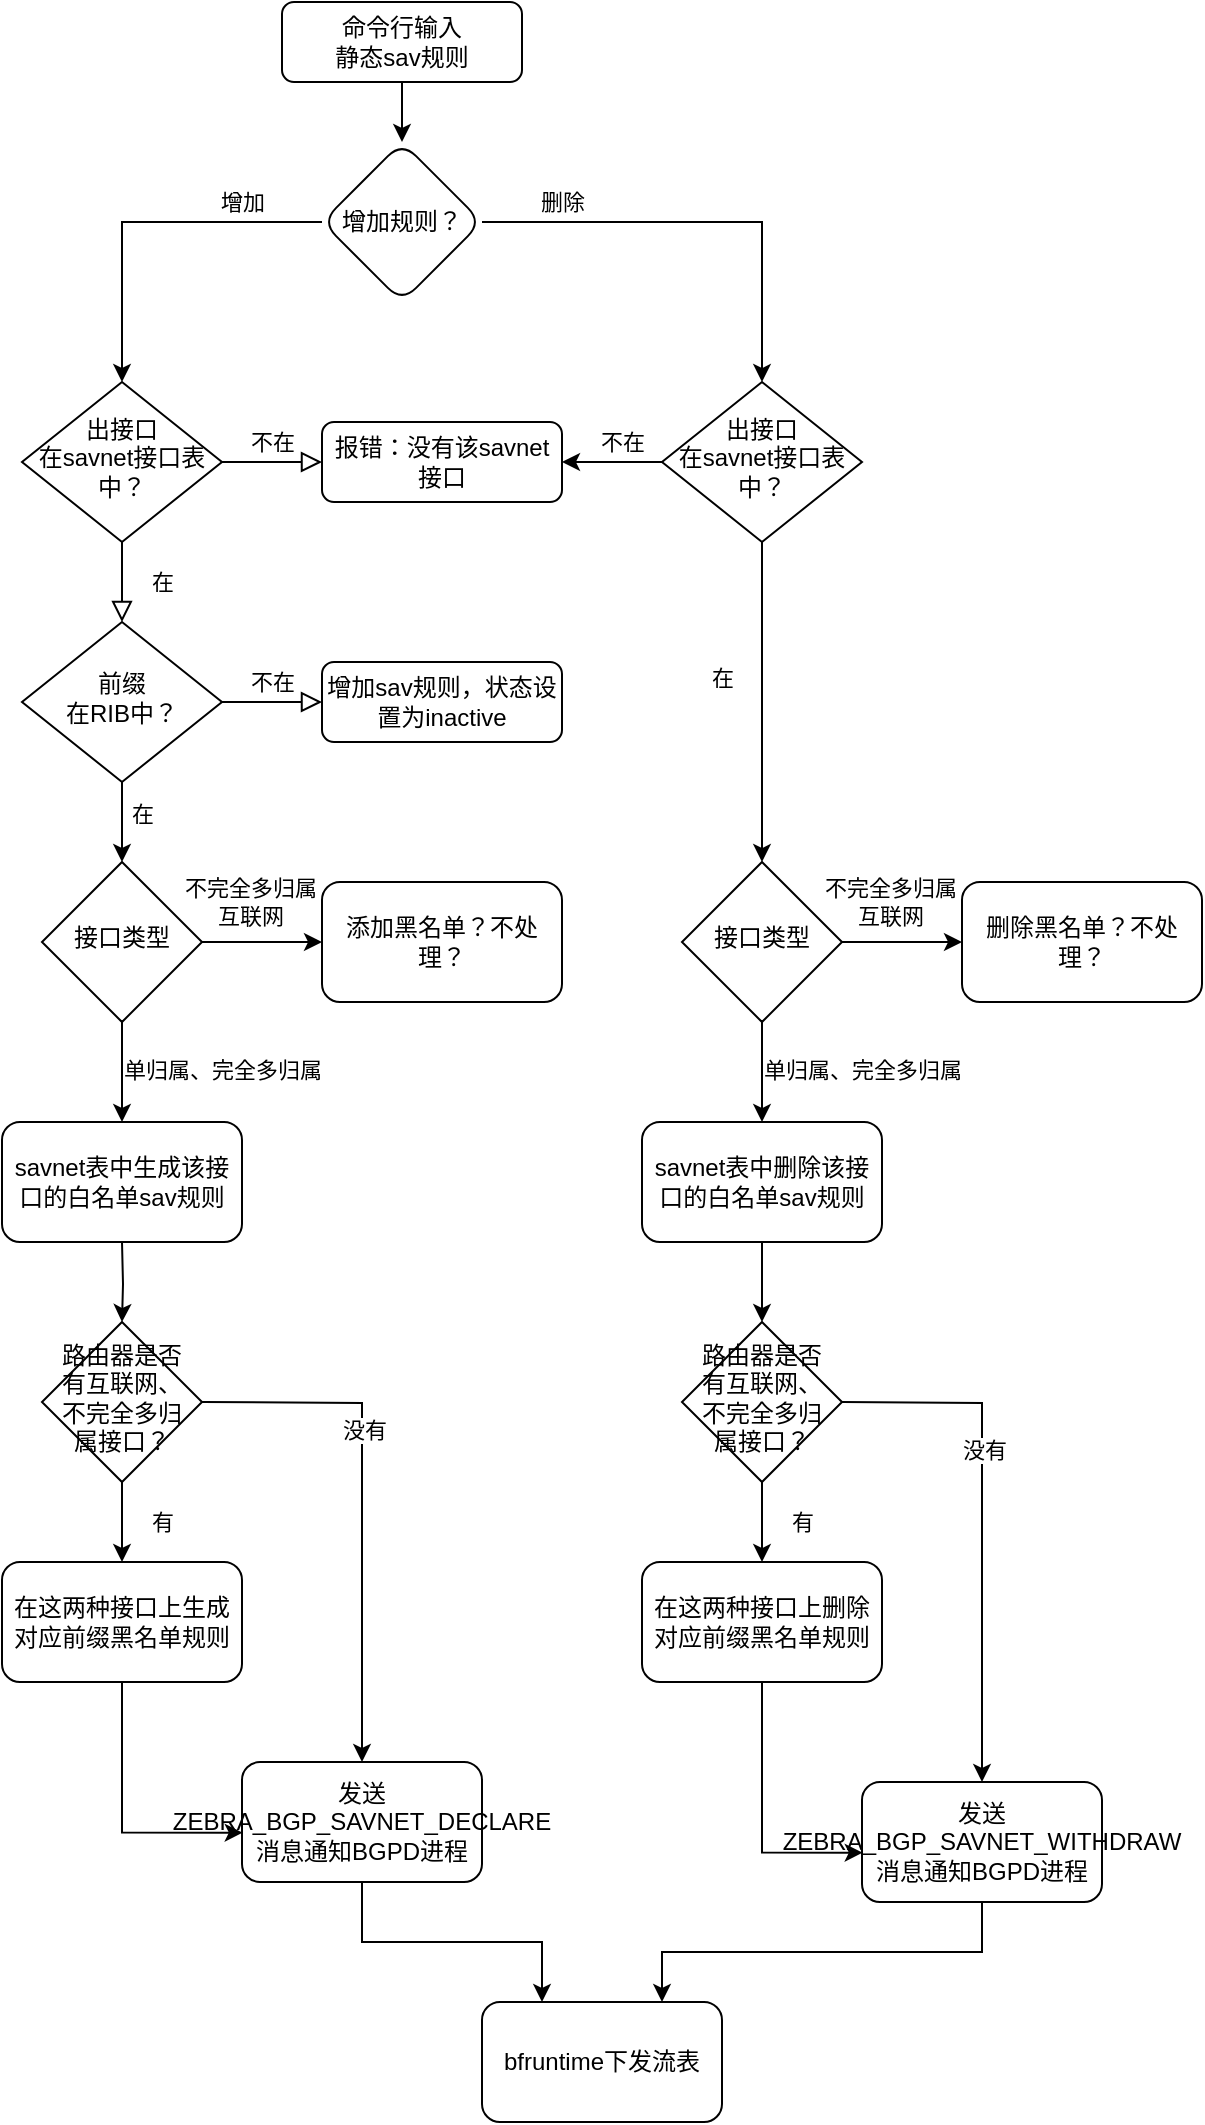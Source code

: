 <mxfile version="23.0.0" type="github" pages="4">
  <diagram id="C5RBs43oDa-KdzZeNtuy" name="Page-1">
    <mxGraphModel dx="1185" dy="1796" grid="1" gridSize="10" guides="1" tooltips="1" connect="1" arrows="1" fold="1" page="1" pageScale="1" pageWidth="827" pageHeight="1169" math="0" shadow="0">
      <root>
        <mxCell id="WIyWlLk6GJQsqaUBKTNV-0" />
        <mxCell id="WIyWlLk6GJQsqaUBKTNV-1" parent="WIyWlLk6GJQsqaUBKTNV-0" />
        <mxCell id="sOkfHLoV4uFdZrz1ryZe-4" value="" style="edgeStyle=orthogonalEdgeStyle;rounded=0;orthogonalLoop=1;jettySize=auto;html=1;" parent="WIyWlLk6GJQsqaUBKTNV-1" source="WIyWlLk6GJQsqaUBKTNV-3" target="sOkfHLoV4uFdZrz1ryZe-3" edge="1">
          <mxGeometry relative="1" as="geometry" />
        </mxCell>
        <mxCell id="WIyWlLk6GJQsqaUBKTNV-3" value="命令行输入&lt;br&gt;静态sav规则" style="rounded=1;whiteSpace=wrap;html=1;fontSize=12;glass=0;strokeWidth=1;shadow=0;" parent="WIyWlLk6GJQsqaUBKTNV-1" vertex="1">
          <mxGeometry x="160" y="-20" width="120" height="40" as="geometry" />
        </mxCell>
        <mxCell id="WIyWlLk6GJQsqaUBKTNV-4" value="在" style="rounded=0;html=1;jettySize=auto;orthogonalLoop=1;fontSize=11;endArrow=block;endFill=0;endSize=8;strokeWidth=1;shadow=0;labelBackgroundColor=none;edgeStyle=orthogonalEdgeStyle;" parent="WIyWlLk6GJQsqaUBKTNV-1" source="WIyWlLk6GJQsqaUBKTNV-6" target="WIyWlLk6GJQsqaUBKTNV-10" edge="1">
          <mxGeometry y="20" relative="1" as="geometry">
            <mxPoint as="offset" />
          </mxGeometry>
        </mxCell>
        <mxCell id="WIyWlLk6GJQsqaUBKTNV-5" value="不在" style="edgeStyle=orthogonalEdgeStyle;rounded=0;html=1;jettySize=auto;orthogonalLoop=1;fontSize=11;endArrow=block;endFill=0;endSize=8;strokeWidth=1;shadow=0;labelBackgroundColor=none;" parent="WIyWlLk6GJQsqaUBKTNV-1" source="WIyWlLk6GJQsqaUBKTNV-6" target="WIyWlLk6GJQsqaUBKTNV-7" edge="1">
          <mxGeometry y="10" relative="1" as="geometry">
            <mxPoint as="offset" />
          </mxGeometry>
        </mxCell>
        <mxCell id="WIyWlLk6GJQsqaUBKTNV-6" value="出接口&lt;br&gt;在savnet接口表中？" style="rhombus;whiteSpace=wrap;html=1;shadow=0;fontFamily=Helvetica;fontSize=12;align=center;strokeWidth=1;spacing=6;spacingTop=-4;" parent="WIyWlLk6GJQsqaUBKTNV-1" vertex="1">
          <mxGeometry x="30" y="170" width="100" height="80" as="geometry" />
        </mxCell>
        <mxCell id="WIyWlLk6GJQsqaUBKTNV-7" value="报错：没有该savnet接口" style="rounded=1;whiteSpace=wrap;html=1;fontSize=12;glass=0;strokeWidth=1;shadow=0;" parent="WIyWlLk6GJQsqaUBKTNV-1" vertex="1">
          <mxGeometry x="180" y="190" width="120" height="40" as="geometry" />
        </mxCell>
        <mxCell id="WIyWlLk6GJQsqaUBKTNV-9" value="不在" style="edgeStyle=orthogonalEdgeStyle;rounded=0;html=1;jettySize=auto;orthogonalLoop=1;fontSize=11;endArrow=block;endFill=0;endSize=8;strokeWidth=1;shadow=0;labelBackgroundColor=none;" parent="WIyWlLk6GJQsqaUBKTNV-1" source="WIyWlLk6GJQsqaUBKTNV-10" target="WIyWlLk6GJQsqaUBKTNV-12" edge="1">
          <mxGeometry y="10" relative="1" as="geometry">
            <mxPoint as="offset" />
          </mxGeometry>
        </mxCell>
        <mxCell id="zvvp0phdEBOQ2-SjyJMt-3" value="" style="edgeStyle=orthogonalEdgeStyle;rounded=0;orthogonalLoop=1;jettySize=auto;html=1;" edge="1" parent="WIyWlLk6GJQsqaUBKTNV-1" source="WIyWlLk6GJQsqaUBKTNV-10" target="zvvp0phdEBOQ2-SjyJMt-2">
          <mxGeometry relative="1" as="geometry" />
        </mxCell>
        <mxCell id="zvvp0phdEBOQ2-SjyJMt-4" value="在" style="edgeLabel;html=1;align=center;verticalAlign=middle;resizable=0;points=[];" vertex="1" connectable="0" parent="zvvp0phdEBOQ2-SjyJMt-3">
          <mxGeometry x="-0.192" y="3" relative="1" as="geometry">
            <mxPoint x="7" as="offset" />
          </mxGeometry>
        </mxCell>
        <mxCell id="WIyWlLk6GJQsqaUBKTNV-10" value="前缀&lt;br&gt;在RIB中？" style="rhombus;whiteSpace=wrap;html=1;shadow=0;fontFamily=Helvetica;fontSize=12;align=center;strokeWidth=1;spacing=6;spacingTop=-4;" parent="WIyWlLk6GJQsqaUBKTNV-1" vertex="1">
          <mxGeometry x="30" y="290" width="100" height="80" as="geometry" />
        </mxCell>
        <mxCell id="WIyWlLk6GJQsqaUBKTNV-12" value="增加sav规则，状态设置为inactive" style="rounded=1;whiteSpace=wrap;html=1;fontSize=12;glass=0;strokeWidth=1;shadow=0;" parent="WIyWlLk6GJQsqaUBKTNV-1" vertex="1">
          <mxGeometry x="180" y="310" width="120" height="40" as="geometry" />
        </mxCell>
        <mxCell id="sOkfHLoV4uFdZrz1ryZe-5" value="增加" style="edgeStyle=orthogonalEdgeStyle;rounded=0;orthogonalLoop=1;jettySize=auto;html=1;entryX=0.5;entryY=0;entryDx=0;entryDy=0;" parent="WIyWlLk6GJQsqaUBKTNV-1" source="sOkfHLoV4uFdZrz1ryZe-3" target="WIyWlLk6GJQsqaUBKTNV-6" edge="1">
          <mxGeometry x="-0.556" y="-10" relative="1" as="geometry">
            <mxPoint as="offset" />
          </mxGeometry>
        </mxCell>
        <mxCell id="sOkfHLoV4uFdZrz1ryZe-8" value="" style="edgeStyle=orthogonalEdgeStyle;rounded=0;orthogonalLoop=1;jettySize=auto;html=1;entryX=0.5;entryY=0;entryDx=0;entryDy=0;" parent="WIyWlLk6GJQsqaUBKTNV-1" source="sOkfHLoV4uFdZrz1ryZe-3" target="sOkfHLoV4uFdZrz1ryZe-11" edge="1">
          <mxGeometry relative="1" as="geometry">
            <mxPoint x="460.029" y="170" as="targetPoint" />
          </mxGeometry>
        </mxCell>
        <mxCell id="sOkfHLoV4uFdZrz1ryZe-9" value="删除" style="edgeLabel;html=1;align=center;verticalAlign=middle;resizable=0;points=[];" parent="sOkfHLoV4uFdZrz1ryZe-8" vertex="1" connectable="0">
          <mxGeometry x="-0.04" y="1" relative="1" as="geometry">
            <mxPoint x="-66" y="-9" as="offset" />
          </mxGeometry>
        </mxCell>
        <mxCell id="sOkfHLoV4uFdZrz1ryZe-3" value="增加规则？" style="rhombus;whiteSpace=wrap;html=1;rounded=1;glass=0;strokeWidth=1;shadow=0;" parent="WIyWlLk6GJQsqaUBKTNV-1" vertex="1">
          <mxGeometry x="180" y="50" width="80" height="80" as="geometry" />
        </mxCell>
        <mxCell id="sOkfHLoV4uFdZrz1ryZe-15" value="" style="edgeStyle=orthogonalEdgeStyle;rounded=0;orthogonalLoop=1;jettySize=auto;html=1;" parent="WIyWlLk6GJQsqaUBKTNV-1" source="sOkfHLoV4uFdZrz1ryZe-11" target="WIyWlLk6GJQsqaUBKTNV-7" edge="1">
          <mxGeometry relative="1" as="geometry" />
        </mxCell>
        <mxCell id="zvvp0phdEBOQ2-SjyJMt-5" value="不在" style="edgeLabel;html=1;align=center;verticalAlign=middle;resizable=0;points=[];" vertex="1" connectable="0" parent="sOkfHLoV4uFdZrz1ryZe-15">
          <mxGeometry x="-0.32" y="1" relative="1" as="geometry">
            <mxPoint x="-3" y="-11" as="offset" />
          </mxGeometry>
        </mxCell>
        <mxCell id="zvvp0phdEBOQ2-SjyJMt-36" style="edgeStyle=orthogonalEdgeStyle;rounded=0;orthogonalLoop=1;jettySize=auto;html=1;exitX=0.5;exitY=1;exitDx=0;exitDy=0;entryX=0.5;entryY=0;entryDx=0;entryDy=0;" edge="1" parent="WIyWlLk6GJQsqaUBKTNV-1" source="sOkfHLoV4uFdZrz1ryZe-11" target="zvvp0phdEBOQ2-SjyJMt-35">
          <mxGeometry relative="1" as="geometry" />
        </mxCell>
        <mxCell id="zvvp0phdEBOQ2-SjyJMt-37" value="在" style="edgeLabel;html=1;align=center;verticalAlign=middle;resizable=0;points=[];" vertex="1" connectable="0" parent="zvvp0phdEBOQ2-SjyJMt-36">
          <mxGeometry x="-0.148" relative="1" as="geometry">
            <mxPoint x="-20" as="offset" />
          </mxGeometry>
        </mxCell>
        <mxCell id="sOkfHLoV4uFdZrz1ryZe-11" value="出接口&lt;br&gt;在savnet接口表中？" style="rhombus;whiteSpace=wrap;html=1;shadow=0;fontFamily=Helvetica;fontSize=12;align=center;strokeWidth=1;spacing=6;spacingTop=-4;" parent="WIyWlLk6GJQsqaUBKTNV-1" vertex="1">
          <mxGeometry x="350" y="170" width="100" height="80" as="geometry" />
        </mxCell>
        <mxCell id="zvvp0phdEBOQ2-SjyJMt-7" value="" style="edgeStyle=orthogonalEdgeStyle;rounded=0;orthogonalLoop=1;jettySize=auto;html=1;" edge="1" parent="WIyWlLk6GJQsqaUBKTNV-1" source="zvvp0phdEBOQ2-SjyJMt-2">
          <mxGeometry relative="1" as="geometry">
            <mxPoint x="180" y="450" as="targetPoint" />
          </mxGeometry>
        </mxCell>
        <mxCell id="zvvp0phdEBOQ2-SjyJMt-8" value="不完全多归属&lt;br&gt;互联网" style="edgeLabel;html=1;align=center;verticalAlign=middle;resizable=0;points=[];" vertex="1" connectable="0" parent="zvvp0phdEBOQ2-SjyJMt-7">
          <mxGeometry x="-0.2" relative="1" as="geometry">
            <mxPoint y="-20" as="offset" />
          </mxGeometry>
        </mxCell>
        <mxCell id="zvvp0phdEBOQ2-SjyJMt-10" value="" style="edgeStyle=orthogonalEdgeStyle;rounded=0;orthogonalLoop=1;jettySize=auto;html=1;" edge="1" parent="WIyWlLk6GJQsqaUBKTNV-1" source="zvvp0phdEBOQ2-SjyJMt-2">
          <mxGeometry relative="1" as="geometry">
            <mxPoint x="80" y="540" as="targetPoint" />
          </mxGeometry>
        </mxCell>
        <mxCell id="zvvp0phdEBOQ2-SjyJMt-11" value="单归属、完全多归属" style="edgeLabel;html=1;align=center;verticalAlign=middle;resizable=0;points=[];" vertex="1" connectable="0" parent="zvvp0phdEBOQ2-SjyJMt-10">
          <mxGeometry x="-0.071" relative="1" as="geometry">
            <mxPoint x="50" as="offset" />
          </mxGeometry>
        </mxCell>
        <mxCell id="zvvp0phdEBOQ2-SjyJMt-2" value="接口类型" style="rhombus;whiteSpace=wrap;html=1;shadow=0;strokeWidth=1;spacing=6;spacingTop=-4;" vertex="1" parent="WIyWlLk6GJQsqaUBKTNV-1">
          <mxGeometry x="40" y="410" width="80" height="80" as="geometry" />
        </mxCell>
        <mxCell id="zvvp0phdEBOQ2-SjyJMt-13" value="" style="edgeStyle=orthogonalEdgeStyle;rounded=0;orthogonalLoop=1;jettySize=auto;html=1;" edge="1" parent="WIyWlLk6GJQsqaUBKTNV-1" target="zvvp0phdEBOQ2-SjyJMt-12">
          <mxGeometry relative="1" as="geometry">
            <mxPoint x="80" y="600" as="sourcePoint" />
          </mxGeometry>
        </mxCell>
        <mxCell id="zvvp0phdEBOQ2-SjyJMt-16" value="" style="edgeStyle=orthogonalEdgeStyle;rounded=0;orthogonalLoop=1;jettySize=auto;html=1;" edge="1" parent="WIyWlLk6GJQsqaUBKTNV-1" source="zvvp0phdEBOQ2-SjyJMt-12">
          <mxGeometry relative="1" as="geometry">
            <mxPoint x="80" y="760" as="targetPoint" />
          </mxGeometry>
        </mxCell>
        <mxCell id="zvvp0phdEBOQ2-SjyJMt-17" value="有" style="edgeLabel;html=1;align=center;verticalAlign=middle;resizable=0;points=[];" vertex="1" connectable="0" parent="zvvp0phdEBOQ2-SjyJMt-16">
          <mxGeometry x="-0.047" y="-1" relative="1" as="geometry">
            <mxPoint x="21" as="offset" />
          </mxGeometry>
        </mxCell>
        <mxCell id="zvvp0phdEBOQ2-SjyJMt-19" value="" style="edgeStyle=orthogonalEdgeStyle;rounded=0;orthogonalLoop=1;jettySize=auto;html=1;entryX=0.5;entryY=0;entryDx=0;entryDy=0;" edge="1" parent="WIyWlLk6GJQsqaUBKTNV-1" target="zvvp0phdEBOQ2-SjyJMt-25">
          <mxGeometry relative="1" as="geometry">
            <mxPoint x="119.999" y="680.001" as="sourcePoint" />
            <mxPoint x="198.89" y="855.65" as="targetPoint" />
          </mxGeometry>
        </mxCell>
        <mxCell id="zvvp0phdEBOQ2-SjyJMt-26" value="没有" style="edgeLabel;html=1;align=center;verticalAlign=middle;resizable=0;points=[];" vertex="1" connectable="0" parent="zvvp0phdEBOQ2-SjyJMt-19">
          <mxGeometry x="-0.278" y="1" relative="1" as="geometry">
            <mxPoint as="offset" />
          </mxGeometry>
        </mxCell>
        <mxCell id="zvvp0phdEBOQ2-SjyJMt-12" value="路由器是否有互联网、不完全多归属接口？" style="rhombus;whiteSpace=wrap;html=1;shadow=0;strokeWidth=1;spacing=6;spacingTop=-4;" vertex="1" parent="WIyWlLk6GJQsqaUBKTNV-1">
          <mxGeometry x="40" y="640" width="80" height="80" as="geometry" />
        </mxCell>
        <mxCell id="zvvp0phdEBOQ2-SjyJMt-21" value="添加黑名单？不处理？" style="rounded=1;whiteSpace=wrap;html=1;" vertex="1" parent="WIyWlLk6GJQsqaUBKTNV-1">
          <mxGeometry x="180" y="420" width="120" height="60" as="geometry" />
        </mxCell>
        <mxCell id="zvvp0phdEBOQ2-SjyJMt-23" value="savnet表中生成该接口的白名单sav规则" style="rounded=1;whiteSpace=wrap;html=1;" vertex="1" parent="WIyWlLk6GJQsqaUBKTNV-1">
          <mxGeometry x="20" y="540" width="120" height="60" as="geometry" />
        </mxCell>
        <mxCell id="zvvp0phdEBOQ2-SjyJMt-24" value="在这两种接口上生成对应前缀黑名单规则" style="rounded=1;whiteSpace=wrap;html=1;" vertex="1" parent="WIyWlLk6GJQsqaUBKTNV-1">
          <mxGeometry x="20" y="760" width="120" height="60" as="geometry" />
        </mxCell>
        <mxCell id="zvvp0phdEBOQ2-SjyJMt-30" style="edgeStyle=orthogonalEdgeStyle;rounded=0;orthogonalLoop=1;jettySize=auto;html=1;exitX=0.5;exitY=1;exitDx=0;exitDy=0;entryX=0.25;entryY=0;entryDx=0;entryDy=0;" edge="1" parent="WIyWlLk6GJQsqaUBKTNV-1" source="zvvp0phdEBOQ2-SjyJMt-25" target="zvvp0phdEBOQ2-SjyJMt-29">
          <mxGeometry relative="1" as="geometry" />
        </mxCell>
        <mxCell id="zvvp0phdEBOQ2-SjyJMt-25" value="发送ZEBRA_BGP_SAVNET_DECLARE消息通知BGPD进程" style="rounded=1;whiteSpace=wrap;html=1;" vertex="1" parent="WIyWlLk6GJQsqaUBKTNV-1">
          <mxGeometry x="140" y="860" width="120" height="60" as="geometry" />
        </mxCell>
        <mxCell id="zvvp0phdEBOQ2-SjyJMt-28" style="edgeStyle=orthogonalEdgeStyle;rounded=0;orthogonalLoop=1;jettySize=auto;html=1;exitX=0.5;exitY=1;exitDx=0;exitDy=0;entryX=0.003;entryY=0.589;entryDx=0;entryDy=0;entryPerimeter=0;" edge="1" parent="WIyWlLk6GJQsqaUBKTNV-1" source="zvvp0phdEBOQ2-SjyJMt-24" target="zvvp0phdEBOQ2-SjyJMt-25">
          <mxGeometry relative="1" as="geometry" />
        </mxCell>
        <mxCell id="zvvp0phdEBOQ2-SjyJMt-29" value="bfruntime下发流表" style="rounded=1;whiteSpace=wrap;html=1;" vertex="1" parent="WIyWlLk6GJQsqaUBKTNV-1">
          <mxGeometry x="260" y="980" width="120" height="60" as="geometry" />
        </mxCell>
        <mxCell id="zvvp0phdEBOQ2-SjyJMt-31" value="" style="edgeStyle=orthogonalEdgeStyle;rounded=0;orthogonalLoop=1;jettySize=auto;html=1;" edge="1" parent="WIyWlLk6GJQsqaUBKTNV-1" source="zvvp0phdEBOQ2-SjyJMt-35">
          <mxGeometry relative="1" as="geometry">
            <mxPoint x="500" y="450" as="targetPoint" />
          </mxGeometry>
        </mxCell>
        <mxCell id="zvvp0phdEBOQ2-SjyJMt-32" value="不完全多归属&lt;br&gt;互联网" style="edgeLabel;html=1;align=center;verticalAlign=middle;resizable=0;points=[];" vertex="1" connectable="0" parent="zvvp0phdEBOQ2-SjyJMt-31">
          <mxGeometry x="-0.2" relative="1" as="geometry">
            <mxPoint y="-20" as="offset" />
          </mxGeometry>
        </mxCell>
        <mxCell id="zvvp0phdEBOQ2-SjyJMt-33" value="" style="edgeStyle=orthogonalEdgeStyle;rounded=0;orthogonalLoop=1;jettySize=auto;html=1;" edge="1" parent="WIyWlLk6GJQsqaUBKTNV-1" source="zvvp0phdEBOQ2-SjyJMt-35">
          <mxGeometry relative="1" as="geometry">
            <mxPoint x="400" y="540" as="targetPoint" />
          </mxGeometry>
        </mxCell>
        <mxCell id="zvvp0phdEBOQ2-SjyJMt-34" value="单归属、完全多归属" style="edgeLabel;html=1;align=center;verticalAlign=middle;resizable=0;points=[];" vertex="1" connectable="0" parent="zvvp0phdEBOQ2-SjyJMt-33">
          <mxGeometry x="-0.071" relative="1" as="geometry">
            <mxPoint x="50" as="offset" />
          </mxGeometry>
        </mxCell>
        <mxCell id="zvvp0phdEBOQ2-SjyJMt-35" value="接口类型" style="rhombus;whiteSpace=wrap;html=1;shadow=0;strokeWidth=1;spacing=6;spacingTop=-4;" vertex="1" parent="WIyWlLk6GJQsqaUBKTNV-1">
          <mxGeometry x="360" y="410" width="80" height="80" as="geometry" />
        </mxCell>
        <mxCell id="zvvp0phdEBOQ2-SjyJMt-38" value="删除黑名单？不处理？" style="rounded=1;whiteSpace=wrap;html=1;" vertex="1" parent="WIyWlLk6GJQsqaUBKTNV-1">
          <mxGeometry x="500" y="420" width="120" height="60" as="geometry" />
        </mxCell>
        <mxCell id="zvvp0phdEBOQ2-SjyJMt-48" style="edgeStyle=orthogonalEdgeStyle;rounded=0;orthogonalLoop=1;jettySize=auto;html=1;entryX=0.5;entryY=0;entryDx=0;entryDy=0;" edge="1" parent="WIyWlLk6GJQsqaUBKTNV-1" source="zvvp0phdEBOQ2-SjyJMt-39" target="zvvp0phdEBOQ2-SjyJMt-44">
          <mxGeometry relative="1" as="geometry" />
        </mxCell>
        <mxCell id="zvvp0phdEBOQ2-SjyJMt-39" value="savnet表中删除该接口的白名单sav规则" style="rounded=1;whiteSpace=wrap;html=1;" vertex="1" parent="WIyWlLk6GJQsqaUBKTNV-1">
          <mxGeometry x="340" y="540" width="120" height="60" as="geometry" />
        </mxCell>
        <mxCell id="zvvp0phdEBOQ2-SjyJMt-40" value="" style="edgeStyle=orthogonalEdgeStyle;rounded=0;orthogonalLoop=1;jettySize=auto;html=1;" edge="1" parent="WIyWlLk6GJQsqaUBKTNV-1" source="zvvp0phdEBOQ2-SjyJMt-44">
          <mxGeometry relative="1" as="geometry">
            <mxPoint x="400" y="760" as="targetPoint" />
          </mxGeometry>
        </mxCell>
        <mxCell id="zvvp0phdEBOQ2-SjyJMt-41" value="有" style="edgeLabel;html=1;align=center;verticalAlign=middle;resizable=0;points=[];" vertex="1" connectable="0" parent="zvvp0phdEBOQ2-SjyJMt-40">
          <mxGeometry x="-0.047" y="-1" relative="1" as="geometry">
            <mxPoint x="21" as="offset" />
          </mxGeometry>
        </mxCell>
        <mxCell id="zvvp0phdEBOQ2-SjyJMt-42" value="" style="edgeStyle=orthogonalEdgeStyle;rounded=0;orthogonalLoop=1;jettySize=auto;html=1;entryX=0.5;entryY=0;entryDx=0;entryDy=0;" edge="1" parent="WIyWlLk6GJQsqaUBKTNV-1" target="zvvp0phdEBOQ2-SjyJMt-46">
          <mxGeometry relative="1" as="geometry">
            <mxPoint x="439.999" y="680.001" as="sourcePoint" />
            <mxPoint x="518.89" y="855.65" as="targetPoint" />
          </mxGeometry>
        </mxCell>
        <mxCell id="zvvp0phdEBOQ2-SjyJMt-43" value="没有" style="edgeLabel;html=1;align=center;verticalAlign=middle;resizable=0;points=[];" vertex="1" connectable="0" parent="zvvp0phdEBOQ2-SjyJMt-42">
          <mxGeometry x="-0.278" y="1" relative="1" as="geometry">
            <mxPoint as="offset" />
          </mxGeometry>
        </mxCell>
        <mxCell id="zvvp0phdEBOQ2-SjyJMt-44" value="路由器是否有互联网、不完全多归属接口？" style="rhombus;whiteSpace=wrap;html=1;shadow=0;strokeWidth=1;spacing=6;spacingTop=-4;" vertex="1" parent="WIyWlLk6GJQsqaUBKTNV-1">
          <mxGeometry x="360" y="640" width="80" height="80" as="geometry" />
        </mxCell>
        <mxCell id="zvvp0phdEBOQ2-SjyJMt-45" value="在这两种接口上删除对应前缀黑名单规则" style="rounded=1;whiteSpace=wrap;html=1;" vertex="1" parent="WIyWlLk6GJQsqaUBKTNV-1">
          <mxGeometry x="340" y="760" width="120" height="60" as="geometry" />
        </mxCell>
        <mxCell id="zvvp0phdEBOQ2-SjyJMt-49" style="edgeStyle=orthogonalEdgeStyle;rounded=0;orthogonalLoop=1;jettySize=auto;html=1;exitX=0.5;exitY=1;exitDx=0;exitDy=0;entryX=0.75;entryY=0;entryDx=0;entryDy=0;" edge="1" parent="WIyWlLk6GJQsqaUBKTNV-1" source="zvvp0phdEBOQ2-SjyJMt-46" target="zvvp0phdEBOQ2-SjyJMt-29">
          <mxGeometry relative="1" as="geometry" />
        </mxCell>
        <mxCell id="zvvp0phdEBOQ2-SjyJMt-46" value="发送ZEBRA_BGP_SAVNET_WITHDRAW消息通知BGPD进程" style="rounded=1;whiteSpace=wrap;html=1;" vertex="1" parent="WIyWlLk6GJQsqaUBKTNV-1">
          <mxGeometry x="450" y="870" width="120" height="60" as="geometry" />
        </mxCell>
        <mxCell id="zvvp0phdEBOQ2-SjyJMt-47" style="edgeStyle=orthogonalEdgeStyle;rounded=0;orthogonalLoop=1;jettySize=auto;html=1;exitX=0.5;exitY=1;exitDx=0;exitDy=0;entryX=0.003;entryY=0.589;entryDx=0;entryDy=0;entryPerimeter=0;" edge="1" parent="WIyWlLk6GJQsqaUBKTNV-1" source="zvvp0phdEBOQ2-SjyJMt-45" target="zvvp0phdEBOQ2-SjyJMt-46">
          <mxGeometry relative="1" as="geometry" />
        </mxCell>
      </root>
    </mxGraphModel>
  </diagram>
  <diagram id="G7KJD26BnXTB1K1rw4Ki" name="第 2 页">
    <mxGraphModel dx="1185" dy="1796" grid="1" gridSize="10" guides="1" tooltips="1" connect="1" arrows="1" fold="1" page="1" pageScale="1" pageWidth="827" pageHeight="1169" math="0" shadow="0">
      <root>
        <mxCell id="0" />
        <mxCell id="1" parent="0" />
        <mxCell id="PPj-uqhimi7uNAB7kXMs-2" value="" style="edgeStyle=orthogonalEdgeStyle;rounded=0;orthogonalLoop=1;jettySize=auto;html=1;" edge="1" parent="1" source="23TfupfvgyzuIX6kTMrO-2" target="PPj-uqhimi7uNAB7kXMs-1">
          <mxGeometry relative="1" as="geometry" />
        </mxCell>
        <mxCell id="23TfupfvgyzuIX6kTMrO-2" value="接收到EntryMsg" style="rounded=1;whiteSpace=wrap;html=1;fontSize=12;glass=0;strokeWidth=1;shadow=0;" vertex="1" parent="1">
          <mxGeometry x="160" y="-100" width="120" height="40" as="geometry" />
        </mxCell>
        <mxCell id="23TfupfvgyzuIX6kTMrO-3" value="在" style="rounded=0;html=1;jettySize=auto;orthogonalLoop=1;endArrow=classic;endFill=1;strokeWidth=1;shadow=0;edgeStyle=orthogonalEdgeStyle;" edge="1" parent="1" source="23TfupfvgyzuIX6kTMrO-5" target="23TfupfvgyzuIX6kTMrO-10">
          <mxGeometry y="20" relative="1" as="geometry">
            <mxPoint as="offset" />
          </mxGeometry>
        </mxCell>
        <mxCell id="23TfupfvgyzuIX6kTMrO-59" value="" style="edgeStyle=orthogonalEdgeStyle;rounded=0;orthogonalLoop=1;jettySize=auto;html=1;" edge="1" parent="1" source="23TfupfvgyzuIX6kTMrO-5" target="23TfupfvgyzuIX6kTMrO-56">
          <mxGeometry relative="1" as="geometry" />
        </mxCell>
        <mxCell id="23TfupfvgyzuIX6kTMrO-60" value="不在" style="edgeLabel;html=1;align=center;verticalAlign=middle;resizable=0;points=[];" vertex="1" connectable="0" parent="23TfupfvgyzuIX6kTMrO-59">
          <mxGeometry x="-0.321" y="-1" relative="1" as="geometry">
            <mxPoint y="-21" as="offset" />
          </mxGeometry>
        </mxCell>
        <mxCell id="23TfupfvgyzuIX6kTMrO-5" value="出接口&lt;br&gt;在savnet接口表中？" style="rhombus;whiteSpace=wrap;html=1;shadow=0;fontFamily=Helvetica;fontSize=12;align=center;strokeWidth=1;spacing=6;spacingTop=-4;" vertex="1" parent="1">
          <mxGeometry x="30" y="128" width="100" height="80" as="geometry" />
        </mxCell>
        <mxCell id="23TfupfvgyzuIX6kTMrO-6" value="报错：没有该savnet接口" style="rounded=1;whiteSpace=wrap;html=1;fontSize=12;glass=0;strokeWidth=1;shadow=0;" vertex="1" parent="1">
          <mxGeometry x="490" y="148" width="120" height="40" as="geometry" />
        </mxCell>
        <mxCell id="23TfupfvgyzuIX6kTMrO-7" value="不在" style="edgeStyle=orthogonalEdgeStyle;rounded=0;html=1;jettySize=auto;orthogonalLoop=1;fontSize=11;endArrow=classic;endFill=1;endSize=8;strokeWidth=1;shadow=0;labelBackgroundColor=none;" edge="1" parent="1" source="23TfupfvgyzuIX6kTMrO-10" target="23TfupfvgyzuIX6kTMrO-11">
          <mxGeometry y="10" relative="1" as="geometry">
            <mxPoint as="offset" />
          </mxGeometry>
        </mxCell>
        <mxCell id="23TfupfvgyzuIX6kTMrO-8" value="" style="edgeStyle=orthogonalEdgeStyle;rounded=0;orthogonalLoop=1;jettySize=auto;html=1;" edge="1" parent="1" source="23TfupfvgyzuIX6kTMrO-10" target="23TfupfvgyzuIX6kTMrO-25">
          <mxGeometry relative="1" as="geometry" />
        </mxCell>
        <mxCell id="23TfupfvgyzuIX6kTMrO-9" value="在" style="edgeLabel;html=1;align=center;verticalAlign=middle;resizable=0;points=[];" vertex="1" connectable="0" parent="23TfupfvgyzuIX6kTMrO-8">
          <mxGeometry x="-0.192" y="3" relative="1" as="geometry">
            <mxPoint x="7" as="offset" />
          </mxGeometry>
        </mxCell>
        <mxCell id="23TfupfvgyzuIX6kTMrO-10" value="前缀&lt;br&gt;在RIB中？" style="rhombus;whiteSpace=wrap;html=1;shadow=0;fontFamily=Helvetica;fontSize=12;align=center;strokeWidth=1;spacing=6;spacingTop=-4;" vertex="1" parent="1">
          <mxGeometry x="30" y="248" width="100" height="80" as="geometry" />
        </mxCell>
        <mxCell id="23TfupfvgyzuIX6kTMrO-11" value="在savnet表中增加sav规则，状态设置为inactive" style="rounded=1;whiteSpace=wrap;html=1;fontSize=12;glass=0;strokeWidth=1;shadow=0;" vertex="1" parent="1">
          <mxGeometry x="170" y="263" width="120" height="50" as="geometry" />
        </mxCell>
        <mxCell id="23TfupfvgyzuIX6kTMrO-12" value="增加" style="edgeStyle=orthogonalEdgeStyle;rounded=0;orthogonalLoop=1;jettySize=auto;html=1;entryX=0.5;entryY=0;entryDx=0;entryDy=0;" edge="1" parent="1" source="23TfupfvgyzuIX6kTMrO-15" target="23TfupfvgyzuIX6kTMrO-5">
          <mxGeometry x="-0.556" y="-10" relative="1" as="geometry">
            <mxPoint as="offset" />
          </mxGeometry>
        </mxCell>
        <mxCell id="23TfupfvgyzuIX6kTMrO-13" value="" style="edgeStyle=orthogonalEdgeStyle;rounded=0;orthogonalLoop=1;jettySize=auto;html=1;entryX=0.5;entryY=0;entryDx=0;entryDy=0;" edge="1" parent="1" source="23TfupfvgyzuIX6kTMrO-15" target="23TfupfvgyzuIX6kTMrO-20">
          <mxGeometry relative="1" as="geometry">
            <mxPoint x="460.029" y="170" as="targetPoint" />
          </mxGeometry>
        </mxCell>
        <mxCell id="23TfupfvgyzuIX6kTMrO-14" value="删除" style="edgeLabel;html=1;align=center;verticalAlign=middle;resizable=0;points=[];" vertex="1" connectable="0" parent="23TfupfvgyzuIX6kTMrO-13">
          <mxGeometry x="-0.04" y="1" relative="1" as="geometry">
            <mxPoint x="-66" y="-9" as="offset" />
          </mxGeometry>
        </mxCell>
        <mxCell id="23TfupfvgyzuIX6kTMrO-15" value="增加规则？" style="rhombus;whiteSpace=wrap;html=1;rounded=1;glass=0;strokeWidth=1;shadow=0;" vertex="1" parent="1">
          <mxGeometry x="180" y="50" width="80" height="80" as="geometry" />
        </mxCell>
        <mxCell id="23TfupfvgyzuIX6kTMrO-16" value="" style="edgeStyle=orthogonalEdgeStyle;rounded=0;orthogonalLoop=1;jettySize=auto;html=1;" edge="1" parent="1" source="23TfupfvgyzuIX6kTMrO-20" target="23TfupfvgyzuIX6kTMrO-6">
          <mxGeometry relative="1" as="geometry" />
        </mxCell>
        <mxCell id="23TfupfvgyzuIX6kTMrO-17" value="不在" style="edgeLabel;html=1;align=center;verticalAlign=middle;resizable=0;points=[];" vertex="1" connectable="0" parent="23TfupfvgyzuIX6kTMrO-16">
          <mxGeometry x="-0.32" y="1" relative="1" as="geometry">
            <mxPoint x="-3" y="-11" as="offset" />
          </mxGeometry>
        </mxCell>
        <mxCell id="23TfupfvgyzuIX6kTMrO-18" style="edgeStyle=orthogonalEdgeStyle;rounded=0;orthogonalLoop=1;jettySize=auto;html=1;exitX=0.5;exitY=1;exitDx=0;exitDy=0;entryX=0.5;entryY=0;entryDx=0;entryDy=0;" edge="1" parent="1" source="23TfupfvgyzuIX6kTMrO-20" target="23TfupfvgyzuIX6kTMrO-43">
          <mxGeometry relative="1" as="geometry" />
        </mxCell>
        <mxCell id="23TfupfvgyzuIX6kTMrO-19" value="在" style="edgeLabel;html=1;align=center;verticalAlign=middle;resizable=0;points=[];" vertex="1" connectable="0" parent="23TfupfvgyzuIX6kTMrO-18">
          <mxGeometry x="-0.148" relative="1" as="geometry">
            <mxPoint x="-20" as="offset" />
          </mxGeometry>
        </mxCell>
        <mxCell id="23TfupfvgyzuIX6kTMrO-20" value="出接口&lt;br&gt;在savnet接口表中？" style="rhombus;whiteSpace=wrap;html=1;shadow=0;fontFamily=Helvetica;fontSize=12;align=center;strokeWidth=1;spacing=6;spacingTop=-4;" vertex="1" parent="1">
          <mxGeometry x="350" y="128" width="100" height="80" as="geometry" />
        </mxCell>
        <mxCell id="23TfupfvgyzuIX6kTMrO-21" value="" style="edgeStyle=orthogonalEdgeStyle;rounded=0;orthogonalLoop=1;jettySize=auto;html=1;" edge="1" parent="1" source="23TfupfvgyzuIX6kTMrO-25">
          <mxGeometry relative="1" as="geometry">
            <mxPoint x="180" y="408" as="targetPoint" />
          </mxGeometry>
        </mxCell>
        <mxCell id="23TfupfvgyzuIX6kTMrO-22" value="不完全多归属&lt;br&gt;互联网" style="edgeLabel;html=1;align=center;verticalAlign=middle;resizable=0;points=[];" vertex="1" connectable="0" parent="23TfupfvgyzuIX6kTMrO-21">
          <mxGeometry x="-0.2" relative="1" as="geometry">
            <mxPoint y="-20" as="offset" />
          </mxGeometry>
        </mxCell>
        <mxCell id="23TfupfvgyzuIX6kTMrO-23" value="" style="edgeStyle=orthogonalEdgeStyle;rounded=0;orthogonalLoop=1;jettySize=auto;html=1;" edge="1" parent="1" target="23TfupfvgyzuIX6kTMrO-33">
          <mxGeometry relative="1" as="geometry">
            <mxPoint x="80" y="610" as="targetPoint" />
            <mxPoint x="80" y="592" as="sourcePoint" />
          </mxGeometry>
        </mxCell>
        <mxCell id="23TfupfvgyzuIX6kTMrO-24" value="单归属、完全多归属" style="edgeLabel;html=1;align=center;verticalAlign=middle;resizable=0;points=[];" vertex="1" connectable="0" parent="23TfupfvgyzuIX6kTMrO-23">
          <mxGeometry x="-0.071" relative="1" as="geometry">
            <mxPoint x="60" y="-143" as="offset" />
          </mxGeometry>
        </mxCell>
        <mxCell id="PPj-uqhimi7uNAB7kXMs-5" style="edgeStyle=orthogonalEdgeStyle;rounded=0;orthogonalLoop=1;jettySize=auto;html=1;exitX=0.5;exitY=1;exitDx=0;exitDy=0;entryX=0.5;entryY=0;entryDx=0;entryDy=0;" edge="1" parent="1" source="23TfupfvgyzuIX6kTMrO-25" target="PPj-uqhimi7uNAB7kXMs-4">
          <mxGeometry relative="1" as="geometry" />
        </mxCell>
        <mxCell id="23TfupfvgyzuIX6kTMrO-25" value="接口类型" style="rhombus;whiteSpace=wrap;html=1;shadow=0;strokeWidth=1;spacing=6;spacingTop=-4;" vertex="1" parent="1">
          <mxGeometry x="40" y="368" width="80" height="80" as="geometry" />
        </mxCell>
        <mxCell id="23TfupfvgyzuIX6kTMrO-26" value="" style="edgeStyle=orthogonalEdgeStyle;rounded=0;orthogonalLoop=1;jettySize=auto;html=1;" edge="1" parent="1" target="23TfupfvgyzuIX6kTMrO-31" source="23TfupfvgyzuIX6kTMrO-33">
          <mxGeometry relative="1" as="geometry">
            <mxPoint x="80" y="670" as="sourcePoint" />
          </mxGeometry>
        </mxCell>
        <mxCell id="23TfupfvgyzuIX6kTMrO-27" value="" style="edgeStyle=orthogonalEdgeStyle;rounded=0;orthogonalLoop=1;jettySize=auto;html=1;" edge="1" parent="1" source="23TfupfvgyzuIX6kTMrO-31">
          <mxGeometry relative="1" as="geometry">
            <mxPoint x="80" y="830" as="targetPoint" />
          </mxGeometry>
        </mxCell>
        <mxCell id="23TfupfvgyzuIX6kTMrO-28" value="有" style="edgeLabel;html=1;align=center;verticalAlign=middle;resizable=0;points=[];" vertex="1" connectable="0" parent="23TfupfvgyzuIX6kTMrO-27">
          <mxGeometry x="-0.047" y="-1" relative="1" as="geometry">
            <mxPoint x="21" as="offset" />
          </mxGeometry>
        </mxCell>
        <mxCell id="23TfupfvgyzuIX6kTMrO-29" value="" style="edgeStyle=orthogonalEdgeStyle;rounded=0;orthogonalLoop=1;jettySize=auto;html=1;entryX=0.5;entryY=0;entryDx=0;entryDy=0;exitX=1;exitY=0.5;exitDx=0;exitDy=0;" edge="1" parent="1" target="23TfupfvgyzuIX6kTMrO-36" source="23TfupfvgyzuIX6kTMrO-31">
          <mxGeometry relative="1" as="geometry">
            <mxPoint x="119.999" y="750.001" as="sourcePoint" />
            <mxPoint x="198.89" y="925.65" as="targetPoint" />
          </mxGeometry>
        </mxCell>
        <mxCell id="23TfupfvgyzuIX6kTMrO-30" value="没有" style="edgeLabel;html=1;align=center;verticalAlign=middle;resizable=0;points=[];" vertex="1" connectable="0" parent="23TfupfvgyzuIX6kTMrO-29">
          <mxGeometry x="-0.278" y="1" relative="1" as="geometry">
            <mxPoint as="offset" />
          </mxGeometry>
        </mxCell>
        <mxCell id="23TfupfvgyzuIX6kTMrO-31" value="路由器是否有互联网、不完全多归属接口？" style="rhombus;whiteSpace=wrap;html=1;shadow=0;strokeWidth=1;spacing=6;spacingTop=-4;" vertex="1" parent="1">
          <mxGeometry x="40" y="690" width="80" height="80" as="geometry" />
        </mxCell>
        <mxCell id="23TfupfvgyzuIX6kTMrO-32" value="报错？不应该有这样的SPA，不处理这个事件" style="rounded=1;whiteSpace=wrap;html=1;fillColor=#E0FF14;" vertex="1" parent="1">
          <mxGeometry x="180" y="378" width="120" height="60" as="geometry" />
        </mxCell>
        <mxCell id="23TfupfvgyzuIX6kTMrO-33" value="savnet表中生成该接口的白名单sav规则" style="rounded=1;whiteSpace=wrap;html=1;" vertex="1" parent="1">
          <mxGeometry x="20" y="610" width="120" height="60" as="geometry" />
        </mxCell>
        <mxCell id="23TfupfvgyzuIX6kTMrO-34" value="在这两种接口上生成对应前缀黑名单规则" style="rounded=1;whiteSpace=wrap;html=1;" vertex="1" parent="1">
          <mxGeometry x="20" y="830" width="120" height="60" as="geometry" />
        </mxCell>
        <mxCell id="23TfupfvgyzuIX6kTMrO-35" style="edgeStyle=orthogonalEdgeStyle;rounded=0;orthogonalLoop=1;jettySize=auto;html=1;exitX=0.5;exitY=1;exitDx=0;exitDy=0;entryX=0.25;entryY=0;entryDx=0;entryDy=0;" edge="1" parent="1" source="23TfupfvgyzuIX6kTMrO-36" target="23TfupfvgyzuIX6kTMrO-38">
          <mxGeometry relative="1" as="geometry" />
        </mxCell>
        <mxCell id="23TfupfvgyzuIX6kTMrO-36" value="发送ZEBRA_BGP_SAVNET_DECLARE消息通知BGPD进程" style="rounded=1;whiteSpace=wrap;html=1;" vertex="1" parent="1">
          <mxGeometry x="140" y="930" width="120" height="60" as="geometry" />
        </mxCell>
        <mxCell id="23TfupfvgyzuIX6kTMrO-37" style="edgeStyle=orthogonalEdgeStyle;rounded=0;orthogonalLoop=1;jettySize=auto;html=1;exitX=0.5;exitY=1;exitDx=0;exitDy=0;entryX=0.003;entryY=0.589;entryDx=0;entryDy=0;entryPerimeter=0;" edge="1" parent="1" source="23TfupfvgyzuIX6kTMrO-34" target="23TfupfvgyzuIX6kTMrO-36">
          <mxGeometry relative="1" as="geometry" />
        </mxCell>
        <mxCell id="23TfupfvgyzuIX6kTMrO-38" value="bfruntime下发流表" style="rounded=1;whiteSpace=wrap;html=1;" vertex="1" parent="1">
          <mxGeometry x="260" y="1050" width="120" height="60" as="geometry" />
        </mxCell>
        <mxCell id="23TfupfvgyzuIX6kTMrO-39" value="" style="edgeStyle=orthogonalEdgeStyle;rounded=0;orthogonalLoop=1;jettySize=auto;html=1;" edge="1" parent="1" source="23TfupfvgyzuIX6kTMrO-43">
          <mxGeometry relative="1" as="geometry">
            <mxPoint x="500" y="408" as="targetPoint" />
          </mxGeometry>
        </mxCell>
        <mxCell id="23TfupfvgyzuIX6kTMrO-40" value="不完全多归属&lt;br&gt;互联网" style="edgeLabel;html=1;align=center;verticalAlign=middle;resizable=0;points=[];" vertex="1" connectable="0" parent="23TfupfvgyzuIX6kTMrO-39">
          <mxGeometry x="-0.2" relative="1" as="geometry">
            <mxPoint y="-20" as="offset" />
          </mxGeometry>
        </mxCell>
        <mxCell id="23TfupfvgyzuIX6kTMrO-41" value="" style="edgeStyle=orthogonalEdgeStyle;rounded=0;orthogonalLoop=1;jettySize=auto;html=1;" edge="1" parent="1" source="23TfupfvgyzuIX6kTMrO-43">
          <mxGeometry relative="1" as="geometry">
            <mxPoint x="400" y="498" as="targetPoint" />
          </mxGeometry>
        </mxCell>
        <mxCell id="23TfupfvgyzuIX6kTMrO-42" value="单归属、完全多归属" style="edgeLabel;html=1;align=center;verticalAlign=middle;resizable=0;points=[];" vertex="1" connectable="0" parent="23TfupfvgyzuIX6kTMrO-41">
          <mxGeometry x="-0.071" relative="1" as="geometry">
            <mxPoint x="60" y="-1" as="offset" />
          </mxGeometry>
        </mxCell>
        <mxCell id="23TfupfvgyzuIX6kTMrO-43" value="接口类型" style="rhombus;whiteSpace=wrap;html=1;shadow=0;strokeWidth=1;spacing=6;spacingTop=-4;" vertex="1" parent="1">
          <mxGeometry x="360" y="368" width="80" height="80" as="geometry" />
        </mxCell>
        <mxCell id="23TfupfvgyzuIX6kTMrO-44" value="删除黑名单？不处理？" style="rounded=1;whiteSpace=wrap;html=1;" vertex="1" parent="1">
          <mxGeometry x="500" y="378" width="120" height="60" as="geometry" />
        </mxCell>
        <mxCell id="23TfupfvgyzuIX6kTMrO-45" style="edgeStyle=orthogonalEdgeStyle;rounded=0;orthogonalLoop=1;jettySize=auto;html=1;entryX=0.5;entryY=0;entryDx=0;entryDy=0;" edge="1" parent="1" source="23TfupfvgyzuIX6kTMrO-46" target="23TfupfvgyzuIX6kTMrO-51">
          <mxGeometry relative="1" as="geometry" />
        </mxCell>
        <mxCell id="23TfupfvgyzuIX6kTMrO-46" value="savnet表中删除该接口的白名单sav规则" style="rounded=1;whiteSpace=wrap;html=1;" vertex="1" parent="1">
          <mxGeometry x="340" y="610" width="120" height="60" as="geometry" />
        </mxCell>
        <mxCell id="23TfupfvgyzuIX6kTMrO-47" value="" style="edgeStyle=orthogonalEdgeStyle;rounded=0;orthogonalLoop=1;jettySize=auto;html=1;" edge="1" parent="1" source="23TfupfvgyzuIX6kTMrO-51">
          <mxGeometry relative="1" as="geometry">
            <mxPoint x="400" y="830" as="targetPoint" />
          </mxGeometry>
        </mxCell>
        <mxCell id="23TfupfvgyzuIX6kTMrO-48" value="有" style="edgeLabel;html=1;align=center;verticalAlign=middle;resizable=0;points=[];" vertex="1" connectable="0" parent="23TfupfvgyzuIX6kTMrO-47">
          <mxGeometry x="-0.047" y="-1" relative="1" as="geometry">
            <mxPoint x="21" as="offset" />
          </mxGeometry>
        </mxCell>
        <mxCell id="23TfupfvgyzuIX6kTMrO-49" value="" style="edgeStyle=orthogonalEdgeStyle;rounded=0;orthogonalLoop=1;jettySize=auto;html=1;entryX=0.5;entryY=0;entryDx=0;entryDy=0;" edge="1" parent="1" target="23TfupfvgyzuIX6kTMrO-54">
          <mxGeometry relative="1" as="geometry">
            <mxPoint x="439.999" y="750.001" as="sourcePoint" />
            <mxPoint x="518.89" y="925.65" as="targetPoint" />
          </mxGeometry>
        </mxCell>
        <mxCell id="23TfupfvgyzuIX6kTMrO-50" value="没有" style="edgeLabel;html=1;align=center;verticalAlign=middle;resizable=0;points=[];" vertex="1" connectable="0" parent="23TfupfvgyzuIX6kTMrO-49">
          <mxGeometry x="-0.278" y="1" relative="1" as="geometry">
            <mxPoint as="offset" />
          </mxGeometry>
        </mxCell>
        <mxCell id="23TfupfvgyzuIX6kTMrO-51" value="路由器是否有互联网、不完全多归属接口？" style="rhombus;whiteSpace=wrap;html=1;shadow=0;strokeWidth=1;spacing=6;spacingTop=-4;" vertex="1" parent="1">
          <mxGeometry x="360" y="710" width="80" height="80" as="geometry" />
        </mxCell>
        <mxCell id="23TfupfvgyzuIX6kTMrO-52" value="在这两种接口上删除对应前缀黑名单规则" style="rounded=1;whiteSpace=wrap;html=1;" vertex="1" parent="1">
          <mxGeometry x="340" y="830" width="120" height="60" as="geometry" />
        </mxCell>
        <mxCell id="23TfupfvgyzuIX6kTMrO-53" style="edgeStyle=orthogonalEdgeStyle;rounded=0;orthogonalLoop=1;jettySize=auto;html=1;exitX=0.5;exitY=1;exitDx=0;exitDy=0;entryX=0.75;entryY=0;entryDx=0;entryDy=0;" edge="1" parent="1" source="23TfupfvgyzuIX6kTMrO-54" target="23TfupfvgyzuIX6kTMrO-38">
          <mxGeometry relative="1" as="geometry" />
        </mxCell>
        <mxCell id="23TfupfvgyzuIX6kTMrO-54" value="发送ZEBRA_BGP_SAVNET_WITHDRAW消息通知BGPD进程" style="rounded=1;whiteSpace=wrap;html=1;" vertex="1" parent="1">
          <mxGeometry x="450" y="940" width="120" height="60" as="geometry" />
        </mxCell>
        <mxCell id="23TfupfvgyzuIX6kTMrO-55" style="edgeStyle=orthogonalEdgeStyle;rounded=0;orthogonalLoop=1;jettySize=auto;html=1;exitX=0.5;exitY=1;exitDx=0;exitDy=0;entryX=0.003;entryY=0.589;entryDx=0;entryDy=0;entryPerimeter=0;" edge="1" parent="1" source="23TfupfvgyzuIX6kTMrO-52" target="23TfupfvgyzuIX6kTMrO-54">
          <mxGeometry relative="1" as="geometry" />
        </mxCell>
        <mxCell id="23TfupfvgyzuIX6kTMrO-56" value="在savnet表中增加sav规则，状态设置为inactive" style="rounded=1;whiteSpace=wrap;html=1;" vertex="1" parent="1">
          <mxGeometry x="170" y="143" width="120" height="50" as="geometry" />
        </mxCell>
        <mxCell id="PPj-uqhimi7uNAB7kXMs-3" value="" style="edgeStyle=orthogonalEdgeStyle;rounded=0;orthogonalLoop=1;jettySize=auto;html=1;" edge="1" parent="1" source="PPj-uqhimi7uNAB7kXMs-1" target="23TfupfvgyzuIX6kTMrO-15">
          <mxGeometry relative="1" as="geometry" />
        </mxCell>
        <mxCell id="PPj-uqhimi7uNAB7kXMs-1" value="解析消息" style="rounded=1;whiteSpace=wrap;html=1;" vertex="1" parent="1">
          <mxGeometry x="160" y="-30" width="120" height="60" as="geometry" />
        </mxCell>
        <mxCell id="PPj-uqhimi7uNAB7kXMs-4" value="" style="rhombus;whiteSpace=wrap;html=1;" vertex="1" parent="1">
          <mxGeometry x="40" y="480" width="80" height="80" as="geometry" />
        </mxCell>
      </root>
    </mxGraphModel>
  </diagram>
  <diagram id="3VcLANlyzyY8TDHboL8R" name="第 3 页">
    <mxGraphModel dx="1728" dy="2084" grid="1" gridSize="10" guides="1" tooltips="1" connect="1" arrows="1" fold="1" page="1" pageScale="1" pageWidth="827" pageHeight="1169" math="0" shadow="0">
      <root>
        <mxCell id="0" />
        <mxCell id="1" parent="0" />
        <mxCell id="eUS8pawzNhUw9Yin3ONk-1" value="" style="edgeStyle=orthogonalEdgeStyle;rounded=0;orthogonalLoop=1;jettySize=auto;html=1;" edge="1" parent="1" source="eUS8pawzNhUw9Yin3ONk-2" target="eUS8pawzNhUw9Yin3ONk-60">
          <mxGeometry relative="1" as="geometry" />
        </mxCell>
        <mxCell id="eUS8pawzNhUw9Yin3ONk-2" value="接收到EntryMsg" style="rounded=1;whiteSpace=wrap;html=1;fontSize=12;glass=0;strokeWidth=1;shadow=0;" vertex="1" parent="1">
          <mxGeometry x="160" y="-100" width="120" height="40" as="geometry" />
        </mxCell>
        <mxCell id="eUS8pawzNhUw9Yin3ONk-13" value="增加" style="edgeStyle=orthogonalEdgeStyle;rounded=0;orthogonalLoop=1;jettySize=auto;html=1;exitX=0.042;exitY=0.487;exitDx=0;exitDy=0;exitPerimeter=0;" edge="1" parent="1" source="eUS8pawzNhUw9Yin3ONk-66" target="eUS8pawzNhUw9Yin3ONk-21">
          <mxGeometry x="-0.556" y="-10" relative="1" as="geometry">
            <mxPoint as="offset" />
            <mxPoint x="170" y="100" as="sourcePoint" />
            <mxPoint x="70" y="140" as="targetPoint" />
          </mxGeometry>
        </mxCell>
        <mxCell id="eUS8pawzNhUw9Yin3ONk-76" value="" style="edgeStyle=orthogonalEdgeStyle;rounded=0;orthogonalLoop=1;jettySize=auto;html=1;" edge="1" parent="1" source="eUS8pawzNhUw9Yin3ONk-21" target="eUS8pawzNhUw9Yin3ONk-75">
          <mxGeometry relative="1" as="geometry" />
        </mxCell>
        <mxCell id="eUS8pawzNhUw9Yin3ONk-77" value="不在" style="edgeLabel;html=1;align=center;verticalAlign=middle;resizable=0;points=[];" vertex="1" connectable="0" parent="eUS8pawzNhUw9Yin3ONk-76">
          <mxGeometry x="0.124" relative="1" as="geometry">
            <mxPoint x="-6" y="-11" as="offset" />
          </mxGeometry>
        </mxCell>
        <mxCell id="eUS8pawzNhUw9Yin3ONk-79" value="" style="edgeStyle=orthogonalEdgeStyle;rounded=0;orthogonalLoop=1;jettySize=auto;html=1;" edge="1" parent="1" source="eUS8pawzNhUw9Yin3ONk-21" target="eUS8pawzNhUw9Yin3ONk-78">
          <mxGeometry relative="1" as="geometry" />
        </mxCell>
        <mxCell id="eUS8pawzNhUw9Yin3ONk-80" value="在" style="edgeLabel;html=1;align=center;verticalAlign=middle;resizable=0;points=[];" vertex="1" connectable="0" parent="eUS8pawzNhUw9Yin3ONk-79">
          <mxGeometry x="-0.219" relative="1" as="geometry">
            <mxPoint x="20" as="offset" />
          </mxGeometry>
        </mxCell>
        <mxCell id="eUS8pawzNhUw9Yin3ONk-21" value="前缀&lt;br&gt;在savnet表中？" style="rhombus;whiteSpace=wrap;html=1;shadow=0;fontFamily=Helvetica;fontSize=12;align=center;strokeWidth=1;spacing=6;spacingTop=-4;" vertex="1" parent="1">
          <mxGeometry x="20" y="140" width="100" height="80" as="geometry" />
        </mxCell>
        <mxCell id="eUS8pawzNhUw9Yin3ONk-67" value="" style="edgeStyle=orthogonalEdgeStyle;rounded=0;orthogonalLoop=1;jettySize=auto;html=1;" edge="1" parent="1" source="eUS8pawzNhUw9Yin3ONk-60" target="eUS8pawzNhUw9Yin3ONk-66">
          <mxGeometry relative="1" as="geometry" />
        </mxCell>
        <mxCell id="eUS8pawzNhUw9Yin3ONk-60" value="解析消息" style="rounded=1;whiteSpace=wrap;html=1;" vertex="1" parent="1">
          <mxGeometry x="160" y="-30" width="120" height="60" as="geometry" />
        </mxCell>
        <mxCell id="eUS8pawzNhUw9Yin3ONk-71" style="edgeStyle=orthogonalEdgeStyle;rounded=0;orthogonalLoop=1;jettySize=auto;html=1;exitX=1;exitY=0.5;exitDx=0;exitDy=0;" edge="1" parent="1" source="eUS8pawzNhUw9Yin3ONk-66" target="eUS8pawzNhUw9Yin3ONk-70">
          <mxGeometry relative="1" as="geometry" />
        </mxCell>
        <mxCell id="eUS8pawzNhUw9Yin3ONk-72" value="删除" style="edgeLabel;html=1;align=center;verticalAlign=middle;resizable=0;points=[];" vertex="1" connectable="0" parent="eUS8pawzNhUw9Yin3ONk-71">
          <mxGeometry x="-0.456" y="-2" relative="1" as="geometry">
            <mxPoint x="4" y="-12" as="offset" />
          </mxGeometry>
        </mxCell>
        <mxCell id="eUS8pawzNhUw9Yin3ONk-66" value="增加规则？" style="rhombus;whiteSpace=wrap;html=1;rounded=1;" vertex="1" parent="1">
          <mxGeometry x="160" y="50" width="120" height="80" as="geometry" />
        </mxCell>
        <mxCell id="eUS8pawzNhUw9Yin3ONk-68" value="" style="edgeStyle=orthogonalEdgeStyle;rounded=0;orthogonalLoop=1;jettySize=auto;html=1;" edge="1" parent="1" source="eUS8pawzNhUw9Yin3ONk-70" target="eUS8pawzNhUw9Yin3ONk-74">
          <mxGeometry relative="1" as="geometry">
            <mxPoint x="490" y="180" as="targetPoint" />
          </mxGeometry>
        </mxCell>
        <mxCell id="eUS8pawzNhUw9Yin3ONk-69" value="不在" style="edgeLabel;html=1;align=center;verticalAlign=middle;resizable=0;points=[];" vertex="1" connectable="0" parent="eUS8pawzNhUw9Yin3ONk-68">
          <mxGeometry x="-0.32" y="1" relative="1" as="geometry">
            <mxPoint x="-3" y="-11" as="offset" />
          </mxGeometry>
        </mxCell>
        <mxCell id="eUS8pawzNhUw9Yin3ONk-82" value="" style="edgeStyle=orthogonalEdgeStyle;rounded=0;orthogonalLoop=1;jettySize=auto;html=1;" edge="1" parent="1" source="eUS8pawzNhUw9Yin3ONk-70" target="eUS8pawzNhUw9Yin3ONk-81">
          <mxGeometry relative="1" as="geometry" />
        </mxCell>
        <mxCell id="eUS8pawzNhUw9Yin3ONk-70" value="前缀&lt;br&gt;在savnet表中？" style="rhombus;whiteSpace=wrap;html=1;shadow=0;fontFamily=Helvetica;fontSize=12;align=center;strokeWidth=1;spacing=6;spacingTop=-4;" vertex="1" parent="1">
          <mxGeometry x="330" y="140" width="100" height="80" as="geometry" />
        </mxCell>
        <mxCell id="eUS8pawzNhUw9Yin3ONk-74" value="报错：没有该sav规则" style="rounded=1;whiteSpace=wrap;html=1;fontSize=12;glass=0;strokeWidth=1;shadow=0;" vertex="1" parent="1">
          <mxGeometry x="470" y="160" width="120" height="40" as="geometry" />
        </mxCell>
        <mxCell id="eUS8pawzNhUw9Yin3ONk-75" value="增加新sav规则" style="rounded=1;whiteSpace=wrap;html=1;shadow=0;strokeWidth=1;spacing=6;spacingTop=-4;" vertex="1" parent="1">
          <mxGeometry x="160" y="157.5" width="120" height="45" as="geometry" />
        </mxCell>
        <mxCell id="eUS8pawzNhUw9Yin3ONk-85" style="edgeStyle=orthogonalEdgeStyle;rounded=0;orthogonalLoop=1;jettySize=auto;html=1;entryX=0.25;entryY=0;entryDx=0;entryDy=0;" edge="1" parent="1" source="eUS8pawzNhUw9Yin3ONk-78" target="eUS8pawzNhUw9Yin3ONk-84">
          <mxGeometry relative="1" as="geometry" />
        </mxCell>
        <mxCell id="eUS8pawzNhUw9Yin3ONk-78" value="替换原有sav规则" style="rounded=1;whiteSpace=wrap;html=1;shadow=0;strokeWidth=1;spacing=6;spacingTop=-4;" vertex="1" parent="1">
          <mxGeometry x="10" y="260" width="120" height="40" as="geometry" />
        </mxCell>
        <mxCell id="eUS8pawzNhUw9Yin3ONk-86" style="edgeStyle=orthogonalEdgeStyle;rounded=0;orthogonalLoop=1;jettySize=auto;html=1;entryX=0.75;entryY=0;entryDx=0;entryDy=0;" edge="1" parent="1" source="eUS8pawzNhUw9Yin3ONk-81" target="eUS8pawzNhUw9Yin3ONk-84">
          <mxGeometry relative="1" as="geometry" />
        </mxCell>
        <mxCell id="eUS8pawzNhUw9Yin3ONk-81" value="删除原有sav规则" style="rounded=1;whiteSpace=wrap;html=1;shadow=0;strokeWidth=1;spacing=6;spacingTop=-4;" vertex="1" parent="1">
          <mxGeometry x="320" y="260" width="120" height="40" as="geometry" />
        </mxCell>
        <mxCell id="eUS8pawzNhUw9Yin3ONk-89" value="" style="edgeStyle=orthogonalEdgeStyle;rounded=0;orthogonalLoop=1;jettySize=auto;html=1;" edge="1" parent="1" source="eUS8pawzNhUw9Yin3ONk-84" target="eUS8pawzNhUw9Yin3ONk-88">
          <mxGeometry relative="1" as="geometry" />
        </mxCell>
        <mxCell id="eUS8pawzNhUw9Yin3ONk-84" value="bfruntime下发流表" style="rounded=1;whiteSpace=wrap;html=1;" vertex="1" parent="1">
          <mxGeometry x="160" y="320" width="120" height="40" as="geometry" />
        </mxCell>
        <mxCell id="eUS8pawzNhUw9Yin3ONk-88" value="结束" style="rounded=1;whiteSpace=wrap;html=1;" vertex="1" parent="1">
          <mxGeometry x="160" y="380" width="120" height="40" as="geometry" />
        </mxCell>
      </root>
    </mxGraphModel>
  </diagram>
  <diagram id="H-4XSs3v3k8WqSEHDTdq" name="第 4 页">
    <mxGraphModel dx="830" dy="1608" grid="1" gridSize="10" guides="1" tooltips="1" connect="1" arrows="1" fold="1" page="1" pageScale="1" pageWidth="827" pageHeight="1169" math="0" shadow="0">
      <root>
        <mxCell id="0" />
        <mxCell id="1" parent="0" />
        <mxCell id="g4E7W7rwhw_GdHMaZdxc-58" value="" style="edgeStyle=orthogonalEdgeStyle;rounded=0;orthogonalLoop=1;jettySize=auto;html=1;" edge="1" parent="1" source="g4E7W7rwhw_GdHMaZdxc-2" target="g4E7W7rwhw_GdHMaZdxc-57">
          <mxGeometry relative="1" as="geometry" />
        </mxCell>
        <mxCell id="g4E7W7rwhw_GdHMaZdxc-2" value="PerfixeChange&lt;br&gt;事件" style="rounded=1;whiteSpace=wrap;html=1;fontSize=12;glass=0;strokeWidth=1;shadow=0;" vertex="1" parent="1">
          <mxGeometry x="160" y="-70" width="120" height="40" as="geometry" />
        </mxCell>
        <mxCell id="g4E7W7rwhw_GdHMaZdxc-13" value="" style="edgeStyle=orthogonalEdgeStyle;rounded=0;orthogonalLoop=1;jettySize=auto;html=1;exitX=1;exitY=0.5;exitDx=0;exitDy=0;entryX=1;entryY=0.5;entryDx=0;entryDy=0;" edge="1" parent="1" source="g4E7W7rwhw_GdHMaZdxc-57" target="g4E7W7rwhw_GdHMaZdxc-83">
          <mxGeometry relative="1" as="geometry">
            <mxPoint x="430" y="100" as="targetPoint" />
            <mxPoint x="260" y="90" as="sourcePoint" />
            <Array as="points">
              <mxPoint x="540" y="30" />
              <mxPoint x="540" y="695" />
            </Array>
          </mxGeometry>
        </mxCell>
        <mxCell id="g4E7W7rwhw_GdHMaZdxc-14" value="不在" style="edgeLabel;html=1;align=center;verticalAlign=middle;resizable=0;points=[];" vertex="1" connectable="0" parent="g4E7W7rwhw_GdHMaZdxc-13">
          <mxGeometry x="-0.04" y="1" relative="1" as="geometry">
            <mxPoint x="-90" y="-9" as="offset" />
          </mxGeometry>
        </mxCell>
        <mxCell id="g4E7W7rwhw_GdHMaZdxc-23" value="" style="edgeStyle=orthogonalEdgeStyle;rounded=0;orthogonalLoop=1;jettySize=auto;html=1;" edge="1" parent="1" source="g4E7W7rwhw_GdHMaZdxc-25" target="g4E7W7rwhw_GdHMaZdxc-33">
          <mxGeometry relative="1" as="geometry">
            <mxPoint x="80" y="540" as="targetPoint" />
          </mxGeometry>
        </mxCell>
        <mxCell id="g4E7W7rwhw_GdHMaZdxc-24" value="单归属、完全多归属" style="edgeLabel;html=1;align=center;verticalAlign=middle;resizable=0;points=[];" vertex="1" connectable="0" parent="g4E7W7rwhw_GdHMaZdxc-23">
          <mxGeometry x="-0.071" relative="1" as="geometry">
            <mxPoint x="50" as="offset" />
          </mxGeometry>
        </mxCell>
        <mxCell id="g4E7W7rwhw_GdHMaZdxc-76" style="edgeStyle=orthogonalEdgeStyle;rounded=0;orthogonalLoop=1;jettySize=auto;html=1;exitX=1;exitY=0.5;exitDx=0;exitDy=0;entryX=0;entryY=0.5;entryDx=0;entryDy=0;" edge="1" parent="1" source="g4E7W7rwhw_GdHMaZdxc-25" target="g4E7W7rwhw_GdHMaZdxc-32">
          <mxGeometry relative="1" as="geometry" />
        </mxCell>
        <mxCell id="g4E7W7rwhw_GdHMaZdxc-25" value="接口类型" style="rhombus;whiteSpace=wrap;html=1;shadow=0;strokeWidth=1;spacing=6;spacingTop=-4;" vertex="1" parent="1">
          <mxGeometry x="40" y="180" width="100" height="60" as="geometry" />
        </mxCell>
        <mxCell id="g4E7W7rwhw_GdHMaZdxc-27" value="" style="edgeStyle=orthogonalEdgeStyle;rounded=0;orthogonalLoop=1;jettySize=auto;html=1;entryX=0.5;entryY=0;entryDx=0;entryDy=0;" edge="1" parent="1" source="g4E7W7rwhw_GdHMaZdxc-31" target="g4E7W7rwhw_GdHMaZdxc-34">
          <mxGeometry relative="1" as="geometry">
            <mxPoint x="80" y="760" as="targetPoint" />
          </mxGeometry>
        </mxCell>
        <mxCell id="g4E7W7rwhw_GdHMaZdxc-28" value="有" style="edgeLabel;html=1;align=center;verticalAlign=middle;resizable=0;points=[];" vertex="1" connectable="0" parent="g4E7W7rwhw_GdHMaZdxc-27">
          <mxGeometry x="-0.047" y="-1" relative="1" as="geometry">
            <mxPoint x="21" as="offset" />
          </mxGeometry>
        </mxCell>
        <mxCell id="g4E7W7rwhw_GdHMaZdxc-29" value="" style="edgeStyle=orthogonalEdgeStyle;rounded=0;orthogonalLoop=1;jettySize=auto;html=1;entryX=0.5;entryY=0;entryDx=0;entryDy=0;exitX=1;exitY=0.5;exitDx=0;exitDy=0;" edge="1" parent="1" target="g4E7W7rwhw_GdHMaZdxc-36" source="g4E7W7rwhw_GdHMaZdxc-31">
          <mxGeometry relative="1" as="geometry">
            <mxPoint x="119.999" y="680.001" as="sourcePoint" />
            <mxPoint x="198.89" y="855.65" as="targetPoint" />
          </mxGeometry>
        </mxCell>
        <mxCell id="g4E7W7rwhw_GdHMaZdxc-30" value="没有" style="edgeLabel;html=1;align=center;verticalAlign=middle;resizable=0;points=[];" vertex="1" connectable="0" parent="g4E7W7rwhw_GdHMaZdxc-29">
          <mxGeometry x="-0.278" y="1" relative="1" as="geometry">
            <mxPoint as="offset" />
          </mxGeometry>
        </mxCell>
        <mxCell id="g4E7W7rwhw_GdHMaZdxc-31" value="路由器是否有互联网、不完全多归属接口？" style="rhombus;whiteSpace=wrap;html=1;shadow=0;strokeWidth=1;spacing=6;spacingTop=-4;" vertex="1" parent="1">
          <mxGeometry x="30" y="350" width="120" height="60" as="geometry" />
        </mxCell>
        <mxCell id="g4E7W7rwhw_GdHMaZdxc-32" value="不处理" style="rounded=1;whiteSpace=wrap;html=1;" vertex="1" parent="1">
          <mxGeometry x="170" y="195" width="90" height="30" as="geometry" />
        </mxCell>
        <mxCell id="g4E7W7rwhw_GdHMaZdxc-81" style="edgeStyle=orthogonalEdgeStyle;rounded=0;orthogonalLoop=1;jettySize=auto;html=1;entryX=0.5;entryY=0;entryDx=0;entryDy=0;" edge="1" parent="1" source="g4E7W7rwhw_GdHMaZdxc-33" target="g4E7W7rwhw_GdHMaZdxc-31">
          <mxGeometry relative="1" as="geometry" />
        </mxCell>
        <mxCell id="g4E7W7rwhw_GdHMaZdxc-33" value="savnet表中生成该接口的白名单sav规则" style="rounded=1;whiteSpace=wrap;html=1;" vertex="1" parent="1">
          <mxGeometry x="30" y="270" width="120" height="60" as="geometry" />
        </mxCell>
        <mxCell id="g4E7W7rwhw_GdHMaZdxc-34" value="在这两种接口上生成对应前缀黑名单规则" style="rounded=1;whiteSpace=wrap;html=1;" vertex="1" parent="1">
          <mxGeometry x="30" y="440" width="120" height="60" as="geometry" />
        </mxCell>
        <mxCell id="g4E7W7rwhw_GdHMaZdxc-35" style="edgeStyle=orthogonalEdgeStyle;rounded=0;orthogonalLoop=1;jettySize=auto;html=1;exitX=0.5;exitY=1;exitDx=0;exitDy=0;entryX=0.25;entryY=0;entryDx=0;entryDy=0;" edge="1" parent="1" source="g4E7W7rwhw_GdHMaZdxc-36" target="g4E7W7rwhw_GdHMaZdxc-38">
          <mxGeometry relative="1" as="geometry" />
        </mxCell>
        <mxCell id="g4E7W7rwhw_GdHMaZdxc-36" value="发送ZEBRA_BGP_SAVNET_DECLARE消息通知BGPD进程" style="rounded=1;whiteSpace=wrap;html=1;" vertex="1" parent="1">
          <mxGeometry x="110" y="530" width="120" height="60" as="geometry" />
        </mxCell>
        <mxCell id="g4E7W7rwhw_GdHMaZdxc-37" style="edgeStyle=orthogonalEdgeStyle;rounded=0;orthogonalLoop=1;jettySize=auto;html=1;exitX=0.5;exitY=1;exitDx=0;exitDy=0;entryX=0.003;entryY=0.589;entryDx=0;entryDy=0;entryPerimeter=0;" edge="1" parent="1" source="g4E7W7rwhw_GdHMaZdxc-34" target="g4E7W7rwhw_GdHMaZdxc-36">
          <mxGeometry relative="1" as="geometry" />
        </mxCell>
        <mxCell id="g4E7W7rwhw_GdHMaZdxc-84" value="" style="edgeStyle=orthogonalEdgeStyle;rounded=0;orthogonalLoop=1;jettySize=auto;html=1;" edge="1" parent="1" source="g4E7W7rwhw_GdHMaZdxc-38" target="g4E7W7rwhw_GdHMaZdxc-83">
          <mxGeometry relative="1" as="geometry" />
        </mxCell>
        <mxCell id="g4E7W7rwhw_GdHMaZdxc-38" value="bfruntime下发流表" style="rounded=1;whiteSpace=wrap;html=1;" vertex="1" parent="1">
          <mxGeometry x="240" y="630" width="120" height="30" as="geometry" />
        </mxCell>
        <mxCell id="g4E7W7rwhw_GdHMaZdxc-41" value="" style="edgeStyle=orthogonalEdgeStyle;rounded=0;orthogonalLoop=1;jettySize=auto;html=1;entryX=0.5;entryY=0;entryDx=0;entryDy=0;" edge="1" parent="1" source="g4E7W7rwhw_GdHMaZdxc-43" target="g4E7W7rwhw_GdHMaZdxc-46">
          <mxGeometry relative="1" as="geometry">
            <mxPoint x="400" y="540" as="targetPoint" />
          </mxGeometry>
        </mxCell>
        <mxCell id="g4E7W7rwhw_GdHMaZdxc-42" value="单归属、完全多归属" style="edgeLabel;html=1;align=center;verticalAlign=middle;resizable=0;points=[];" vertex="1" connectable="0" parent="g4E7W7rwhw_GdHMaZdxc-41">
          <mxGeometry x="-0.071" relative="1" as="geometry">
            <mxPoint x="50" as="offset" />
          </mxGeometry>
        </mxCell>
        <mxCell id="g4E7W7rwhw_GdHMaZdxc-75" style="edgeStyle=orthogonalEdgeStyle;rounded=0;orthogonalLoop=1;jettySize=auto;html=1;exitX=0;exitY=0.5;exitDx=0;exitDy=0;entryX=1;entryY=0.5;entryDx=0;entryDy=0;" edge="1" parent="1" source="g4E7W7rwhw_GdHMaZdxc-43" target="g4E7W7rwhw_GdHMaZdxc-32">
          <mxGeometry relative="1" as="geometry" />
        </mxCell>
        <mxCell id="g4E7W7rwhw_GdHMaZdxc-43" value="接口类型" style="rhombus;whiteSpace=wrap;html=1;shadow=0;strokeWidth=1;spacing=6;spacingTop=-4;" vertex="1" parent="1">
          <mxGeometry x="300" y="180" width="113" height="60" as="geometry" />
        </mxCell>
        <mxCell id="g4E7W7rwhw_GdHMaZdxc-82" value="" style="edgeStyle=orthogonalEdgeStyle;rounded=0;orthogonalLoop=1;jettySize=auto;html=1;" edge="1" parent="1" source="g4E7W7rwhw_GdHMaZdxc-46" target="g4E7W7rwhw_GdHMaZdxc-51">
          <mxGeometry relative="1" as="geometry" />
        </mxCell>
        <mxCell id="g4E7W7rwhw_GdHMaZdxc-46" value="savnet表中删除该接口的白名单sav规则" style="rounded=1;whiteSpace=wrap;html=1;" vertex="1" parent="1">
          <mxGeometry x="296.5" y="270" width="120" height="60" as="geometry" />
        </mxCell>
        <mxCell id="g4E7W7rwhw_GdHMaZdxc-47" value="" style="edgeStyle=orthogonalEdgeStyle;rounded=0;orthogonalLoop=1;jettySize=auto;html=1;" edge="1" parent="1" source="g4E7W7rwhw_GdHMaZdxc-51" target="g4E7W7rwhw_GdHMaZdxc-52">
          <mxGeometry relative="1" as="geometry">
            <mxPoint x="470" y="450" as="targetPoint" />
          </mxGeometry>
        </mxCell>
        <mxCell id="g4E7W7rwhw_GdHMaZdxc-48" value="有" style="edgeLabel;html=1;align=center;verticalAlign=middle;resizable=0;points=[];" vertex="1" connectable="0" parent="g4E7W7rwhw_GdHMaZdxc-47">
          <mxGeometry x="-0.047" y="-1" relative="1" as="geometry">
            <mxPoint x="21" as="offset" />
          </mxGeometry>
        </mxCell>
        <mxCell id="g4E7W7rwhw_GdHMaZdxc-49" value="" style="edgeStyle=orthogonalEdgeStyle;rounded=0;orthogonalLoop=1;jettySize=auto;html=1;entryX=0.5;entryY=0;entryDx=0;entryDy=0;exitX=1;exitY=0.5;exitDx=0;exitDy=0;" edge="1" parent="1" target="g4E7W7rwhw_GdHMaZdxc-54" source="g4E7W7rwhw_GdHMaZdxc-51">
          <mxGeometry relative="1" as="geometry">
            <mxPoint x="439.999" y="680.001" as="sourcePoint" />
            <mxPoint x="518.89" y="855.65" as="targetPoint" />
          </mxGeometry>
        </mxCell>
        <mxCell id="g4E7W7rwhw_GdHMaZdxc-50" value="没有" style="edgeLabel;html=1;align=center;verticalAlign=middle;resizable=0;points=[];" vertex="1" connectable="0" parent="g4E7W7rwhw_GdHMaZdxc-49">
          <mxGeometry x="-0.278" y="1" relative="1" as="geometry">
            <mxPoint as="offset" />
          </mxGeometry>
        </mxCell>
        <mxCell id="g4E7W7rwhw_GdHMaZdxc-51" value="路由器是否有互联网、不完全多归属接口？" style="rhombus;whiteSpace=wrap;html=1;shadow=0;strokeWidth=1;spacing=6;spacingTop=-4;" vertex="1" parent="1">
          <mxGeometry x="301.5" y="350" width="110" height="60" as="geometry" />
        </mxCell>
        <mxCell id="g4E7W7rwhw_GdHMaZdxc-52" value="在这两种接口上删除对应前缀黑名单规则" style="rounded=1;whiteSpace=wrap;html=1;" vertex="1" parent="1">
          <mxGeometry x="296.5" y="440" width="120" height="60" as="geometry" />
        </mxCell>
        <mxCell id="g4E7W7rwhw_GdHMaZdxc-53" style="edgeStyle=orthogonalEdgeStyle;rounded=0;orthogonalLoop=1;jettySize=auto;html=1;exitX=0.5;exitY=1;exitDx=0;exitDy=0;entryX=0.75;entryY=0;entryDx=0;entryDy=0;" edge="1" parent="1" source="g4E7W7rwhw_GdHMaZdxc-54" target="g4E7W7rwhw_GdHMaZdxc-38">
          <mxGeometry relative="1" as="geometry" />
        </mxCell>
        <mxCell id="g4E7W7rwhw_GdHMaZdxc-54" value="发送ZEBRA_BGP_SAVNET_WITHDRAW消息通知BGPD进程" style="rounded=1;whiteSpace=wrap;html=1;" vertex="1" parent="1">
          <mxGeometry x="390" y="530" width="120" height="60" as="geometry" />
        </mxCell>
        <mxCell id="g4E7W7rwhw_GdHMaZdxc-55" style="edgeStyle=orthogonalEdgeStyle;rounded=0;orthogonalLoop=1;jettySize=auto;html=1;exitX=0.5;exitY=1;exitDx=0;exitDy=0;entryX=0.003;entryY=0.589;entryDx=0;entryDy=0;entryPerimeter=0;" edge="1" parent="1" source="g4E7W7rwhw_GdHMaZdxc-52" target="g4E7W7rwhw_GdHMaZdxc-54">
          <mxGeometry relative="1" as="geometry" />
        </mxCell>
        <mxCell id="g4E7W7rwhw_GdHMaZdxc-70" value="" style="edgeStyle=orthogonalEdgeStyle;rounded=0;orthogonalLoop=1;jettySize=auto;html=1;" edge="1" parent="1" source="g4E7W7rwhw_GdHMaZdxc-57" target="g4E7W7rwhw_GdHMaZdxc-62">
          <mxGeometry relative="1" as="geometry" />
        </mxCell>
        <mxCell id="g4E7W7rwhw_GdHMaZdxc-71" value="在" style="edgeLabel;html=1;align=center;verticalAlign=middle;resizable=0;points=[];" vertex="1" connectable="0" parent="g4E7W7rwhw_GdHMaZdxc-70">
          <mxGeometry x="-0.49" relative="1" as="geometry">
            <mxPoint x="-10" as="offset" />
          </mxGeometry>
        </mxCell>
        <mxCell id="g4E7W7rwhw_GdHMaZdxc-57" value="前缀出接口在savnet接口表中？" style="rhombus;whiteSpace=wrap;html=1;" vertex="1" parent="1">
          <mxGeometry x="170" y="-10" width="100" height="80" as="geometry" />
        </mxCell>
        <mxCell id="g4E7W7rwhw_GdHMaZdxc-66" style="edgeStyle=orthogonalEdgeStyle;rounded=0;orthogonalLoop=1;jettySize=auto;html=1;exitX=1;exitY=0.5;exitDx=0;exitDy=0;entryX=0.5;entryY=0;entryDx=0;entryDy=0;" edge="1" parent="1" source="g4E7W7rwhw_GdHMaZdxc-62" target="g4E7W7rwhw_GdHMaZdxc-43">
          <mxGeometry relative="1" as="geometry" />
        </mxCell>
        <mxCell id="g4E7W7rwhw_GdHMaZdxc-67" value="删除" style="edgeLabel;html=1;align=center;verticalAlign=middle;resizable=0;points=[];" vertex="1" connectable="0" parent="g4E7W7rwhw_GdHMaZdxc-66">
          <mxGeometry x="0.514" y="-1" relative="1" as="geometry">
            <mxPoint x="-99" y="-181" as="offset" />
          </mxGeometry>
        </mxCell>
        <mxCell id="g4E7W7rwhw_GdHMaZdxc-79" value="删除" style="edgeLabel;html=1;align=center;verticalAlign=middle;resizable=0;points=[];" vertex="1" connectable="0" parent="g4E7W7rwhw_GdHMaZdxc-66">
          <mxGeometry x="-0.411" y="1" relative="1" as="geometry">
            <mxPoint y="-9" as="offset" />
          </mxGeometry>
        </mxCell>
        <mxCell id="g4E7W7rwhw_GdHMaZdxc-72" style="edgeStyle=orthogonalEdgeStyle;rounded=0;orthogonalLoop=1;jettySize=auto;html=1;exitX=0;exitY=0.5;exitDx=0;exitDy=0;entryX=0.5;entryY=0;entryDx=0;entryDy=0;" edge="1" parent="1" source="g4E7W7rwhw_GdHMaZdxc-62" target="g4E7W7rwhw_GdHMaZdxc-25">
          <mxGeometry relative="1" as="geometry" />
        </mxCell>
        <mxCell id="g4E7W7rwhw_GdHMaZdxc-73" value="增加" style="edgeLabel;html=1;align=center;verticalAlign=middle;resizable=0;points=[];" vertex="1" connectable="0" parent="g4E7W7rwhw_GdHMaZdxc-72">
          <mxGeometry x="-0.528" relative="1" as="geometry">
            <mxPoint y="-10" as="offset" />
          </mxGeometry>
        </mxCell>
        <mxCell id="g4E7W7rwhw_GdHMaZdxc-62" value="增加前缀？" style="rhombus;whiteSpace=wrap;html=1;" vertex="1" parent="1">
          <mxGeometry x="175" y="100" width="90" height="80" as="geometry" />
        </mxCell>
        <mxCell id="g4E7W7rwhw_GdHMaZdxc-77" value="不完全多归属&lt;br&gt;互联网" style="edgeLabel;html=1;align=center;verticalAlign=middle;resizable=0;points=[];" vertex="1" connectable="0" parent="1">
          <mxGeometry x="289.999" y="180.001" as="geometry" />
        </mxCell>
        <mxCell id="g4E7W7rwhw_GdHMaZdxc-78" value="不完全多归属&lt;br&gt;互联网" style="edgeLabel;html=1;align=center;verticalAlign=middle;resizable=0;points=[];" vertex="1" connectable="0" parent="1">
          <mxGeometry x="149.999" y="180.001" as="geometry" />
        </mxCell>
        <mxCell id="g4E7W7rwhw_GdHMaZdxc-83" value="结束" style="rounded=1;whiteSpace=wrap;html=1;" vertex="1" parent="1">
          <mxGeometry x="240" y="680" width="120" height="30" as="geometry" />
        </mxCell>
      </root>
    </mxGraphModel>
  </diagram>
</mxfile>
